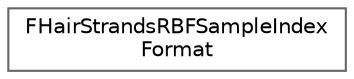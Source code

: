 digraph "Graphical Class Hierarchy"
{
 // INTERACTIVE_SVG=YES
 // LATEX_PDF_SIZE
  bgcolor="transparent";
  edge [fontname=Helvetica,fontsize=10,labelfontname=Helvetica,labelfontsize=10];
  node [fontname=Helvetica,fontsize=10,shape=box,height=0.2,width=0.4];
  rankdir="LR";
  Node0 [id="Node000000",label="FHairStrandsRBFSampleIndex\lFormat",height=0.2,width=0.4,color="grey40", fillcolor="white", style="filled",URL="$dc/d3c/structFHairStrandsRBFSampleIndexFormat.html",tooltip="Hair strands RBF sample index format."];
}
